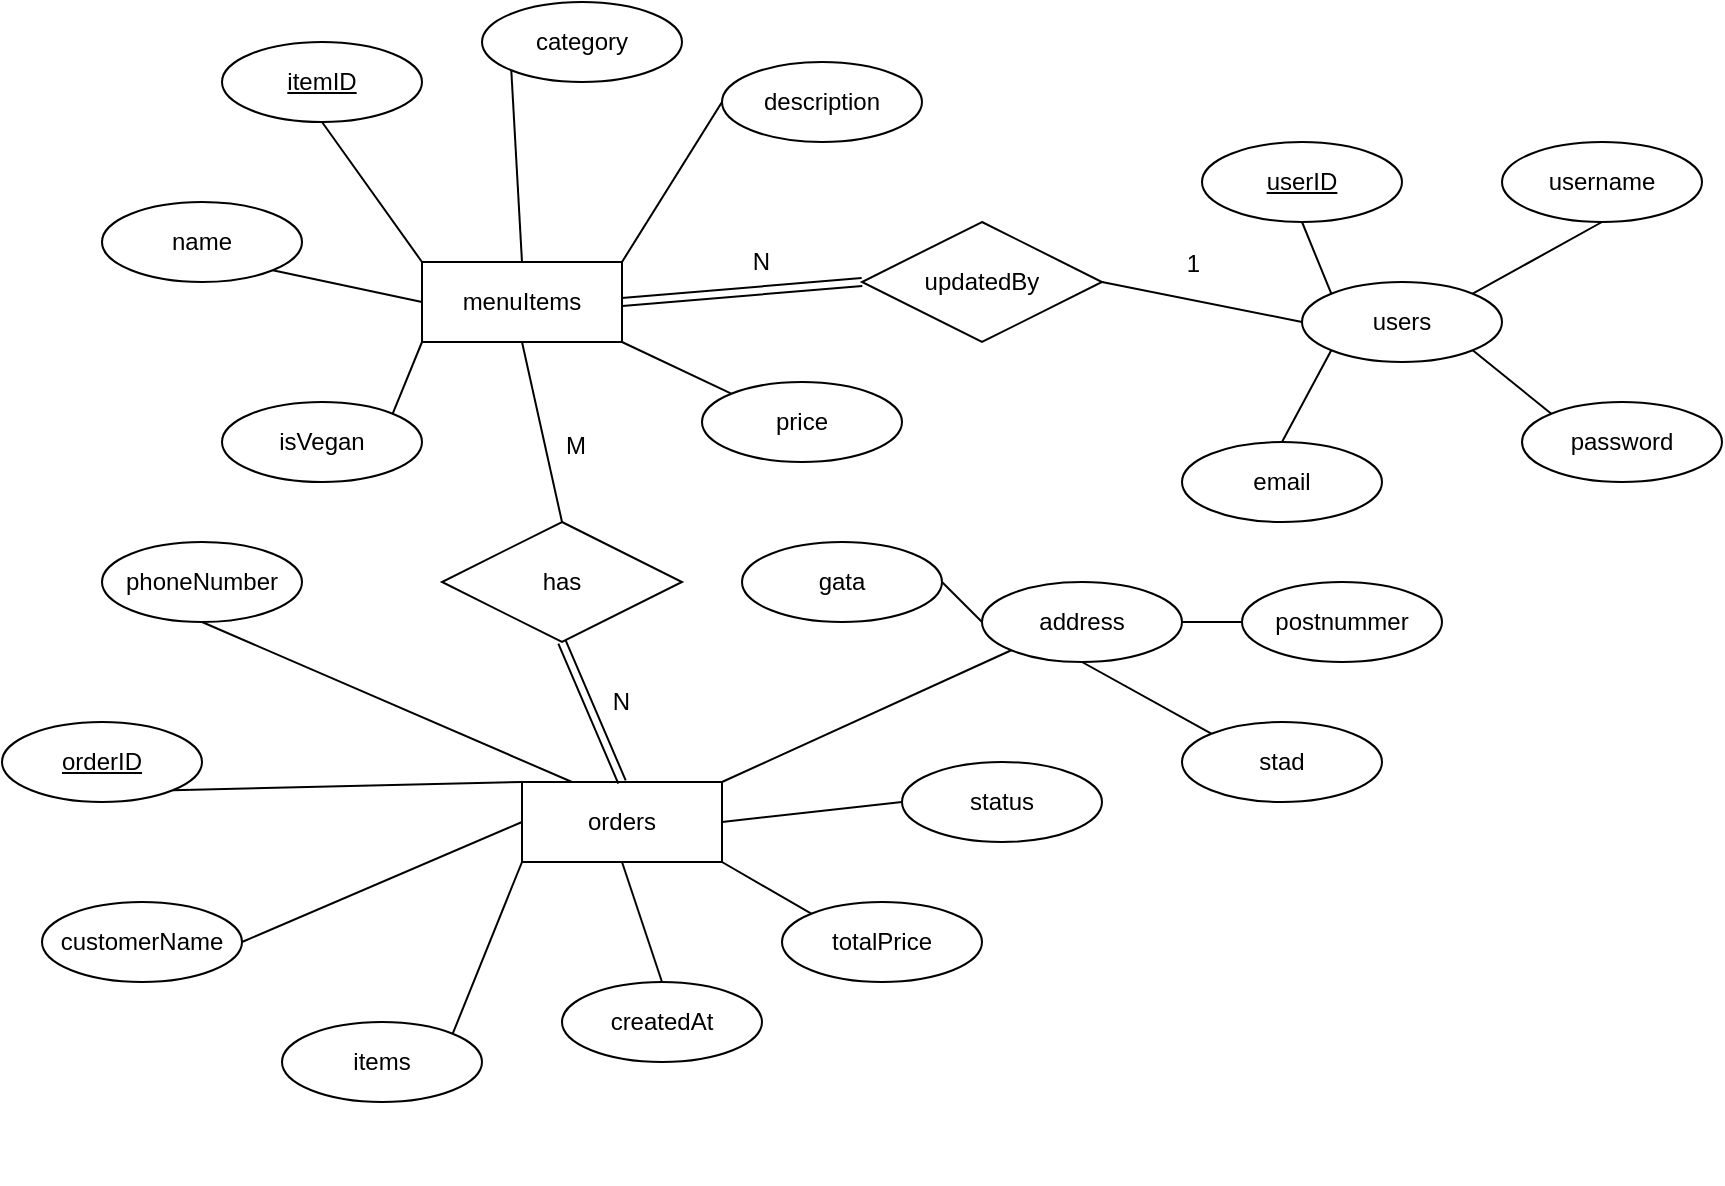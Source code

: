 <mxfile>
    <diagram id="SjAt0t-AKSOwX4iCXO0_" name="Page-1">
        <mxGraphModel dx="1127" dy="1413" grid="1" gridSize="10" guides="1" tooltips="1" connect="1" arrows="1" fold="1" page="0" pageScale="1" pageWidth="850" pageHeight="1100" math="0" shadow="0">
            <root>
                <mxCell id="0"/>
                <mxCell id="1" parent="0"/>
                <mxCell id="2" value="name" style="ellipse;whiteSpace=wrap;html=1;align=center;" parent="1" vertex="1">
                    <mxGeometry x="80" y="-610" width="100" height="40" as="geometry"/>
                </mxCell>
                <mxCell id="3" value="menuItems" style="whiteSpace=wrap;html=1;align=center;" parent="1" vertex="1">
                    <mxGeometry x="240" y="-580" width="100" height="40" as="geometry"/>
                </mxCell>
                <mxCell id="4" value="itemID" style="ellipse;whiteSpace=wrap;html=1;align=center;fontStyle=4;" parent="1" vertex="1">
                    <mxGeometry x="140" y="-690" width="100" height="40" as="geometry"/>
                </mxCell>
                <mxCell id="5" value="category" style="ellipse;whiteSpace=wrap;html=1;align=center;" parent="1" vertex="1">
                    <mxGeometry x="270" y="-710" width="100" height="40" as="geometry"/>
                </mxCell>
                <mxCell id="6" value="description" style="ellipse;whiteSpace=wrap;html=1;align=center;" parent="1" vertex="1">
                    <mxGeometry x="390" y="-680" width="100" height="40" as="geometry"/>
                </mxCell>
                <mxCell id="7" value="price" style="ellipse;whiteSpace=wrap;html=1;align=center;" parent="1" vertex="1">
                    <mxGeometry x="380" y="-520" width="100" height="40" as="geometry"/>
                </mxCell>
                <mxCell id="8" value="isVegan" style="ellipse;whiteSpace=wrap;html=1;align=center;" parent="1" vertex="1">
                    <mxGeometry x="140" y="-510" width="100" height="40" as="geometry"/>
                </mxCell>
                <mxCell id="9" value="" style="endArrow=none;html=1;rounded=0;exitX=0.5;exitY=1;exitDx=0;exitDy=0;entryX=0;entryY=0;entryDx=0;entryDy=0;" parent="1" source="4" target="3" edge="1">
                    <mxGeometry relative="1" as="geometry">
                        <mxPoint x="350" y="-500" as="sourcePoint"/>
                        <mxPoint x="510" y="-500" as="targetPoint"/>
                    </mxGeometry>
                </mxCell>
                <mxCell id="10" value="" style="endArrow=none;html=1;rounded=0;exitX=0;exitY=0.5;exitDx=0;exitDy=0;entryX=1;entryY=1;entryDx=0;entryDy=0;" parent="1" source="3" target="2" edge="1">
                    <mxGeometry relative="1" as="geometry">
                        <mxPoint x="350" y="-500" as="sourcePoint"/>
                        <mxPoint x="510" y="-500" as="targetPoint"/>
                    </mxGeometry>
                </mxCell>
                <mxCell id="11" value="" style="endArrow=none;html=1;rounded=0;exitX=0;exitY=1;exitDx=0;exitDy=0;entryX=1;entryY=0;entryDx=0;entryDy=0;" parent="1" source="3" target="8" edge="1">
                    <mxGeometry relative="1" as="geometry">
                        <mxPoint x="350" y="-500" as="sourcePoint"/>
                        <mxPoint x="510" y="-500" as="targetPoint"/>
                    </mxGeometry>
                </mxCell>
                <mxCell id="12" value="" style="endArrow=none;html=1;rounded=0;exitX=1;exitY=1;exitDx=0;exitDy=0;entryX=0;entryY=0;entryDx=0;entryDy=0;" parent="1" source="3" target="7" edge="1">
                    <mxGeometry relative="1" as="geometry">
                        <mxPoint x="350" y="-500" as="sourcePoint"/>
                        <mxPoint x="340" y="-460" as="targetPoint"/>
                    </mxGeometry>
                </mxCell>
                <mxCell id="13" value="" style="endArrow=none;html=1;rounded=0;entryX=0;entryY=1;entryDx=0;entryDy=0;exitX=0.5;exitY=0;exitDx=0;exitDy=0;" parent="1" source="3" target="5" edge="1">
                    <mxGeometry relative="1" as="geometry">
                        <mxPoint x="350" y="-500" as="sourcePoint"/>
                        <mxPoint x="510" y="-500" as="targetPoint"/>
                    </mxGeometry>
                </mxCell>
                <mxCell id="14" value="" style="endArrow=none;html=1;rounded=0;exitX=1;exitY=0;exitDx=0;exitDy=0;entryX=0;entryY=0.5;entryDx=0;entryDy=0;" parent="1" source="3" target="6" edge="1">
                    <mxGeometry relative="1" as="geometry">
                        <mxPoint x="350" y="-500" as="sourcePoint"/>
                        <mxPoint x="510" y="-500" as="targetPoint"/>
                    </mxGeometry>
                </mxCell>
                <mxCell id="15" value="orders" style="whiteSpace=wrap;html=1;align=center;" parent="1" vertex="1">
                    <mxGeometry x="290" y="-320" width="100" height="40" as="geometry"/>
                </mxCell>
                <mxCell id="16" value="orderID" style="ellipse;whiteSpace=wrap;html=1;align=center;fontStyle=4;" parent="1" vertex="1">
                    <mxGeometry x="30" y="-350" width="100" height="40" as="geometry"/>
                </mxCell>
                <mxCell id="17" value="customerName" style="ellipse;whiteSpace=wrap;html=1;align=center;" parent="1" vertex="1">
                    <mxGeometry x="50" y="-260" width="100" height="40" as="geometry"/>
                </mxCell>
                <mxCell id="18" value="phoneNumber" style="ellipse;whiteSpace=wrap;html=1;align=center;" parent="1" vertex="1">
                    <mxGeometry x="80" y="-440" width="100" height="40" as="geometry"/>
                </mxCell>
                <mxCell id="19" value="address" style="ellipse;whiteSpace=wrap;html=1;align=center;" parent="1" vertex="1">
                    <mxGeometry x="520" y="-420" width="100" height="40" as="geometry"/>
                </mxCell>
                <mxCell id="20" value="status" style="ellipse;whiteSpace=wrap;html=1;align=center;" parent="1" vertex="1">
                    <mxGeometry x="480" y="-330" width="100" height="40" as="geometry"/>
                </mxCell>
                <mxCell id="21" value="totalPrice" style="ellipse;whiteSpace=wrap;html=1;align=center;" parent="1" vertex="1">
                    <mxGeometry x="420" y="-260" width="100" height="40" as="geometry"/>
                </mxCell>
                <mxCell id="22" value="createdAt" style="ellipse;whiteSpace=wrap;html=1;align=center;" parent="1" vertex="1">
                    <mxGeometry x="310" y="-220" width="100" height="40" as="geometry"/>
                </mxCell>
                <mxCell id="23" value="items" style="ellipse;whiteSpace=wrap;html=1;align=center;" parent="1" vertex="1">
                    <mxGeometry x="170" y="-200" width="100" height="40" as="geometry"/>
                </mxCell>
                <mxCell id="24" value="" style="endArrow=none;html=1;rounded=0;exitX=1;exitY=1;exitDx=0;exitDy=0;entryX=0;entryY=0;entryDx=0;entryDy=0;" parent="1" source="16" target="15" edge="1">
                    <mxGeometry relative="1" as="geometry">
                        <mxPoint x="500" y="-400" as="sourcePoint"/>
                        <mxPoint x="660" y="-400" as="targetPoint"/>
                    </mxGeometry>
                </mxCell>
                <mxCell id="25" value="" style="endArrow=none;html=1;rounded=0;entryX=1;entryY=0.5;entryDx=0;entryDy=0;exitX=0;exitY=0.5;exitDx=0;exitDy=0;" parent="1" source="15" target="17" edge="1">
                    <mxGeometry relative="1" as="geometry">
                        <mxPoint x="500" y="-400" as="sourcePoint"/>
                        <mxPoint x="660" y="-400" as="targetPoint"/>
                    </mxGeometry>
                </mxCell>
                <mxCell id="26" value="" style="endArrow=none;html=1;rounded=0;exitX=0;exitY=1;exitDx=0;exitDy=0;entryX=1;entryY=0;entryDx=0;entryDy=0;" parent="1" source="19" target="15" edge="1">
                    <mxGeometry relative="1" as="geometry">
                        <mxPoint x="500" y="-400" as="sourcePoint"/>
                        <mxPoint x="660" y="-400" as="targetPoint"/>
                    </mxGeometry>
                </mxCell>
                <mxCell id="27" value="" style="endArrow=none;html=1;rounded=0;exitX=0.5;exitY=1;exitDx=0;exitDy=0;entryX=0.25;entryY=0;entryDx=0;entryDy=0;" parent="1" source="18" target="15" edge="1">
                    <mxGeometry relative="1" as="geometry">
                        <mxPoint x="500" y="-400" as="sourcePoint"/>
                        <mxPoint x="660" y="-400" as="targetPoint"/>
                    </mxGeometry>
                </mxCell>
                <mxCell id="28" value="" style="endArrow=none;html=1;rounded=0;exitX=1;exitY=0.5;exitDx=0;exitDy=0;entryX=0;entryY=0.5;entryDx=0;entryDy=0;" parent="1" source="15" target="20" edge="1">
                    <mxGeometry relative="1" as="geometry">
                        <mxPoint x="500" y="-300" as="sourcePoint"/>
                        <mxPoint x="660" y="-300" as="targetPoint"/>
                    </mxGeometry>
                </mxCell>
                <mxCell id="29" value="" style="endArrow=none;html=1;rounded=0;entryX=0;entryY=0;entryDx=0;entryDy=0;exitX=1;exitY=1;exitDx=0;exitDy=0;" parent="1" source="15" target="21" edge="1">
                    <mxGeometry relative="1" as="geometry">
                        <mxPoint x="500" y="-300" as="sourcePoint"/>
                        <mxPoint x="660" y="-300" as="targetPoint"/>
                    </mxGeometry>
                </mxCell>
                <mxCell id="30" value="" style="endArrow=none;html=1;rounded=0;exitX=0.5;exitY=1;exitDx=0;exitDy=0;entryX=0.5;entryY=0;entryDx=0;entryDy=0;" parent="1" source="15" target="22" edge="1">
                    <mxGeometry relative="1" as="geometry">
                        <mxPoint x="500" y="-300" as="sourcePoint"/>
                        <mxPoint x="660" y="-300" as="targetPoint"/>
                    </mxGeometry>
                </mxCell>
                <mxCell id="31" value="" style="endArrow=none;html=1;rounded=0;exitX=0;exitY=1;exitDx=0;exitDy=0;entryX=1;entryY=0;entryDx=0;entryDy=0;" parent="1" source="15" target="23" edge="1">
                    <mxGeometry relative="1" as="geometry">
                        <mxPoint x="500" y="-300" as="sourcePoint"/>
                        <mxPoint x="660" y="-300" as="targetPoint"/>
                    </mxGeometry>
                </mxCell>
                <mxCell id="32" value="users" style="ellipse;whiteSpace=wrap;html=1;align=center;" parent="1" vertex="1">
                    <mxGeometry x="680" y="-570" width="100" height="40" as="geometry"/>
                </mxCell>
                <mxCell id="33" value="userID" style="ellipse;whiteSpace=wrap;html=1;align=center;fontStyle=4;" parent="1" vertex="1">
                    <mxGeometry x="630" y="-640" width="100" height="40" as="geometry"/>
                </mxCell>
                <mxCell id="34" value="password" style="ellipse;whiteSpace=wrap;html=1;align=center;" parent="1" vertex="1">
                    <mxGeometry x="790" y="-510" width="100" height="40" as="geometry"/>
                </mxCell>
                <mxCell id="35" value="username" style="ellipse;whiteSpace=wrap;html=1;align=center;" parent="1" vertex="1">
                    <mxGeometry x="780" y="-640" width="100" height="40" as="geometry"/>
                </mxCell>
                <mxCell id="36" value="email" style="ellipse;whiteSpace=wrap;html=1;align=center;" parent="1" vertex="1">
                    <mxGeometry x="620" y="-490" width="100" height="40" as="geometry"/>
                </mxCell>
                <mxCell id="37" value="" style="endArrow=none;html=1;rounded=0;entryX=0;entryY=1;entryDx=0;entryDy=0;exitX=0.5;exitY=0;exitDx=0;exitDy=0;" parent="1" source="36" target="32" edge="1">
                    <mxGeometry relative="1" as="geometry">
                        <mxPoint x="500" y="-400" as="sourcePoint"/>
                        <mxPoint x="660" y="-400" as="targetPoint"/>
                    </mxGeometry>
                </mxCell>
                <mxCell id="38" value="" style="endArrow=none;html=1;rounded=0;entryX=0.5;entryY=1;entryDx=0;entryDy=0;exitX=0;exitY=0;exitDx=0;exitDy=0;" parent="1" source="32" target="33" edge="1">
                    <mxGeometry relative="1" as="geometry">
                        <mxPoint x="500" y="-400" as="sourcePoint"/>
                        <mxPoint x="660" y="-400" as="targetPoint"/>
                    </mxGeometry>
                </mxCell>
                <mxCell id="39" value="" style="endArrow=none;html=1;rounded=0;entryX=0.5;entryY=1;entryDx=0;entryDy=0;exitX=1;exitY=0;exitDx=0;exitDy=0;" parent="1" source="32" target="35" edge="1">
                    <mxGeometry relative="1" as="geometry">
                        <mxPoint x="500" y="-500" as="sourcePoint"/>
                        <mxPoint x="660" y="-500" as="targetPoint"/>
                    </mxGeometry>
                </mxCell>
                <mxCell id="40" value="" style="endArrow=none;html=1;rounded=0;entryX=0;entryY=0;entryDx=0;entryDy=0;exitX=1;exitY=1;exitDx=0;exitDy=0;" parent="1" source="32" target="34" edge="1">
                    <mxGeometry relative="1" as="geometry">
                        <mxPoint x="500" y="-500" as="sourcePoint"/>
                        <mxPoint x="660" y="-500" as="targetPoint"/>
                    </mxGeometry>
                </mxCell>
                <mxCell id="41" value="has" style="shape=rhombus;perimeter=rhombusPerimeter;whiteSpace=wrap;html=1;align=center;" parent="1" vertex="1">
                    <mxGeometry x="250" y="-450" width="120" height="60" as="geometry"/>
                </mxCell>
                <mxCell id="42" value="" style="endArrow=none;html=1;rounded=0;entryX=0.5;entryY=1;entryDx=0;entryDy=0;exitX=0.5;exitY=0;exitDx=0;exitDy=0;" parent="1" source="41" target="3" edge="1">
                    <mxGeometry relative="1" as="geometry">
                        <mxPoint x="500" y="-300" as="sourcePoint"/>
                        <mxPoint x="660" y="-300" as="targetPoint"/>
                    </mxGeometry>
                </mxCell>
                <mxCell id="43" value="M" style="resizable=0;html=1;whiteSpace=wrap;align=left;verticalAlign=bottom;" parent="42" connectable="0" vertex="1">
                    <mxGeometry x="-1" relative="1" as="geometry">
                        <mxPoint y="-30" as="offset"/>
                    </mxGeometry>
                </mxCell>
                <mxCell id="48" value="updatedBy" style="shape=rhombus;perimeter=rhombusPerimeter;whiteSpace=wrap;html=1;align=center;" parent="1" vertex="1">
                    <mxGeometry x="460" y="-600" width="120" height="60" as="geometry"/>
                </mxCell>
                <mxCell id="49" value="" style="endArrow=none;html=1;rounded=0;entryX=0;entryY=0.5;entryDx=0;entryDy=0;exitX=1;exitY=0.5;exitDx=0;exitDy=0;" parent="1" source="48" target="32" edge="1">
                    <mxGeometry relative="1" as="geometry">
                        <mxPoint x="500" y="-400" as="sourcePoint"/>
                        <mxPoint x="660" y="-400" as="targetPoint"/>
                    </mxGeometry>
                </mxCell>
                <mxCell id="53" value="N" style="resizable=0;html=1;whiteSpace=wrap;align=right;verticalAlign=bottom;" parent="1" connectable="0" vertex="1">
                    <mxGeometry x="360.062" y="-339.855" as="geometry">
                        <mxPoint x="55" y="-232" as="offset"/>
                    </mxGeometry>
                </mxCell>
                <mxCell id="54" value="" style="shape=link;html=1;rounded=0;exitX=1;exitY=0.5;exitDx=0;exitDy=0;entryX=0;entryY=0.5;entryDx=0;entryDy=0;" parent="1" source="3" target="48" edge="1">
                    <mxGeometry relative="1" as="geometry">
                        <mxPoint x="360" y="-550" as="sourcePoint"/>
                        <mxPoint x="660" y="-400" as="targetPoint"/>
                    </mxGeometry>
                </mxCell>
                <mxCell id="55" value="1" style="resizable=0;html=1;whiteSpace=wrap;align=right;verticalAlign=bottom;" parent="54" connectable="0" vertex="1">
                    <mxGeometry x="1" relative="1" as="geometry">
                        <mxPoint x="170" as="offset"/>
                    </mxGeometry>
                </mxCell>
                <mxCell id="56" value="" style="shape=link;html=1;rounded=0;exitX=0.5;exitY=1;exitDx=0;exitDy=0;entryX=0.5;entryY=0;entryDx=0;entryDy=0;" parent="1" source="41" target="15" edge="1">
                    <mxGeometry relative="1" as="geometry">
                        <mxPoint x="500" y="-400" as="sourcePoint"/>
                        <mxPoint x="660" y="-400" as="targetPoint"/>
                    </mxGeometry>
                </mxCell>
                <mxCell id="59" value="N" style="resizable=0;html=1;whiteSpace=wrap;align=right;verticalAlign=bottom;" parent="1" connectable="0" vertex="1">
                    <mxGeometry x="290.002" y="-119.995" as="geometry">
                        <mxPoint x="55" y="-232" as="offset"/>
                    </mxGeometry>
                </mxCell>
                <mxCell id="60" value="stad" style="ellipse;whiteSpace=wrap;html=1;align=center;" vertex="1" parent="1">
                    <mxGeometry x="620" y="-350" width="100" height="40" as="geometry"/>
                </mxCell>
                <mxCell id="61" value="gata" style="ellipse;whiteSpace=wrap;html=1;align=center;" vertex="1" parent="1">
                    <mxGeometry x="400" y="-440" width="100" height="40" as="geometry"/>
                </mxCell>
                <mxCell id="62" value="postnummer" style="ellipse;whiteSpace=wrap;html=1;align=center;" vertex="1" parent="1">
                    <mxGeometry x="650" y="-420" width="100" height="40" as="geometry"/>
                </mxCell>
                <mxCell id="64" value="" style="endArrow=none;html=1;rounded=0;entryX=1;entryY=0.5;entryDx=0;entryDy=0;exitX=0;exitY=0.5;exitDx=0;exitDy=0;" edge="1" parent="1" source="19" target="61">
                    <mxGeometry relative="1" as="geometry">
                        <mxPoint x="380" y="-320" as="sourcePoint"/>
                        <mxPoint x="540" y="-320" as="targetPoint"/>
                    </mxGeometry>
                </mxCell>
                <mxCell id="67" value="" style="endArrow=none;html=1;rounded=0;exitX=1;exitY=0.5;exitDx=0;exitDy=0;entryX=0;entryY=0.5;entryDx=0;entryDy=0;" edge="1" parent="1" source="19" target="62">
                    <mxGeometry relative="1" as="geometry">
                        <mxPoint x="550" y="-420" as="sourcePoint"/>
                        <mxPoint x="710" y="-420" as="targetPoint"/>
                    </mxGeometry>
                </mxCell>
                <mxCell id="68" value="" style="endArrow=none;html=1;rounded=0;exitX=0.5;exitY=1;exitDx=0;exitDy=0;entryX=0;entryY=0;entryDx=0;entryDy=0;" edge="1" parent="1" source="19" target="60">
                    <mxGeometry relative="1" as="geometry">
                        <mxPoint x="550" y="-420" as="sourcePoint"/>
                        <mxPoint x="710" y="-420" as="targetPoint"/>
                    </mxGeometry>
                </mxCell>
            </root>
        </mxGraphModel>
    </diagram>
</mxfile>